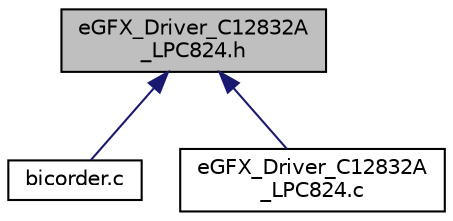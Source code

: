 digraph "eGFX_Driver_C12832A_LPC824.h"
{
  edge [fontname="Helvetica",fontsize="10",labelfontname="Helvetica",labelfontsize="10"];
  node [fontname="Helvetica",fontsize="10",shape=record];
  Node1 [label="eGFX_Driver_C12832A\l_LPC824.h",height=0.2,width=0.4,color="black", fillcolor="grey75", style="filled", fontcolor="black"];
  Node1 -> Node2 [dir="back",color="midnightblue",fontsize="10",style="solid",fontname="Helvetica"];
  Node2 [label="bicorder.c",height=0.2,width=0.4,color="black", fillcolor="white", style="filled",URL="$bicorder_8c.html",tooltip="A Tricorder inspired project using the Gray Cat Labs MoonLander. "];
  Node1 -> Node3 [dir="back",color="midnightblue",fontsize="10",style="solid",fontname="Helvetica"];
  Node3 [label="eGFX_Driver_C12832A\l_LPC824.c",height=0.2,width=0.4,color="black", fillcolor="white", style="filled",URL="$eGFX__Driver__C12832A__LPC824_8c.html",tooltip="An eGFX driver for the Newhaven Display C12832A on the NXP LPC824 (and probably other LPC8XX) ARM Cor..."];
}
